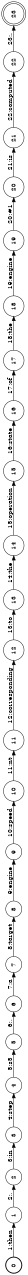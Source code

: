 digraph FST {
rankdir = LR;
size = "8.5,11";
label = "";
center = 1;
orientation = Landscape;
ranksep = "0.4";
nodesep = "0.25";
0 [label = "0", shape = circle, style = bold, fontsize = 14]
	0 -> 1 [label = "1:then", fontsize = 14];
1 [label = "1", shape = circle, style = solid, fontsize = 14]
	1 -> 2 [label = "2:,", fontsize = 14];
2 [label = "2", shape = circle, style = solid, fontsize = 14]
	2 -> 3 [label = "3:in", fontsize = 14];
3 [label = "3", shape = circle, style = solid, fontsize = 14]
	3 -> 4 [label = "4:step", fontsize = 14];
4 [label = "4", shape = circle, style = solid, fontsize = 14]
	4 -> 5 [label = "5:s5", fontsize = 14];
5 [label = "5", shape = circle, style = solid, fontsize = 14]
	5 -> 6 [label = "6:,", fontsize = 14];
6 [label = "6", shape = circle, style = solid, fontsize = 14]
	6 -> 7 [label = "7:a", fontsize = 14];
7 [label = "7", shape = circle, style = solid, fontsize = 14]
	7 -> 8 [label = "8:target", fontsize = 14];
8 [label = "8", shape = circle, style = solid, fontsize = 14]
	8 -> 9 [label = "9:engine", fontsize = 14];
9 [label = "9", shape = circle, style = solid, fontsize = 14]
	9 -> 10 [label = "10:speed", fontsize = 14];
10 [label = "10", shape = circle, style = solid, fontsize = 14]
	10 -> 11 [label = "11:nt", fontsize = 14];
11 [label = "11", shape = circle, style = solid, fontsize = 14]
	11 -> 12 [label = "12:corresponding", fontsize = 14];
12 [label = "12", shape = circle, style = solid, fontsize = 14]
	12 -> 13 [label = "13:to", fontsize = 14];
13 [label = "13", shape = circle, style = solid, fontsize = 14]
	13 -> 14 [label = "14:the", fontsize = 14];
14 [label = "14", shape = circle, style = solid, fontsize = 14]
	14 -> 15 [label = "15:operation", fontsize = 14];
15 [label = "15", shape = circle, style = solid, fontsize = 14]
	15 -> 16 [label = "16:state", fontsize = 14];
16 [label = "16", shape = circle, style = solid, fontsize = 14]
	16 -> 17 [label = "17:of", fontsize = 14];
17 [label = "17", shape = circle, style = solid, fontsize = 14]
	17 -> 18 [label = "18:the", fontsize = 14];
18 [label = "18", shape = circle, style = solid, fontsize = 14]
	18 -> 19 [label = "19:engine", fontsize = 14];
19 [label = "19", shape = circle, style = solid, fontsize = 14]
	19 -> 20 [label = "20:#1", fontsize = 14];
20 [label = "20", shape = circle, style = solid, fontsize = 14]
	20 -> 21 [label = "21:is", fontsize = 14];
21 [label = "21", shape = circle, style = solid, fontsize = 14]
	21 -> 22 [label = "22:computed", fontsize = 14];
22 [label = "22", shape = circle, style = solid, fontsize = 14]
	22 -> 23 [label = "23:.", fontsize = 14];
23 [label = "23", shape = doublecircle, style = solid, fontsize = 14]
}
